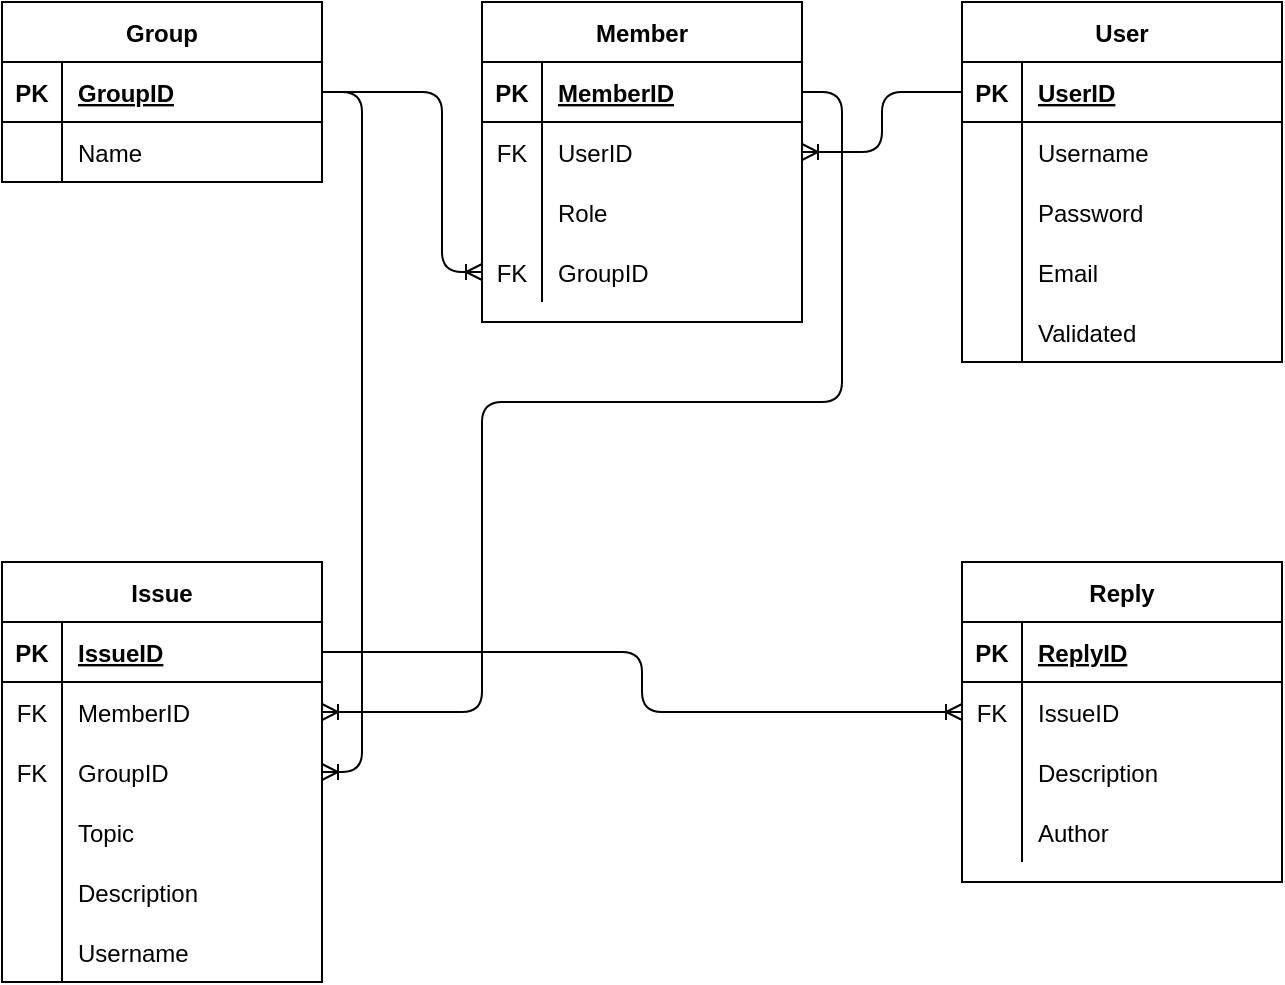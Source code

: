 <mxfile version="13.8.5" type="github">
  <diagram id="bxU3fk7m5OpbvBLP904j" name="Page-1">
    <mxGraphModel dx="1038" dy="575" grid="1" gridSize="10" guides="1" tooltips="1" connect="1" arrows="1" fold="1" page="1" pageScale="1" pageWidth="850" pageHeight="1100" math="0" shadow="0">
      <root>
        <mxCell id="0" />
        <mxCell id="1" parent="0" />
        <mxCell id="K057KEZizGarsnSes37f-97" style="edgeStyle=orthogonalEdgeStyle;rounded=1;orthogonalLoop=1;jettySize=auto;html=1;exitX=1;exitY=0.5;exitDx=0;exitDy=0;entryX=0;entryY=0.5;entryDx=0;entryDy=0;startArrow=none;startFill=0;endArrow=ERoneToMany;endFill=0;" parent="1" source="K057KEZizGarsnSes37f-45" target="K057KEZizGarsnSes37f-88" edge="1">
          <mxGeometry relative="1" as="geometry">
            <Array as="points">
              <mxPoint x="400" y="365" />
              <mxPoint x="400" y="395" />
            </Array>
          </mxGeometry>
        </mxCell>
        <mxCell id="K057KEZizGarsnSes37f-1" value="User" style="shape=table;startSize=30;container=1;collapsible=1;childLayout=tableLayout;fixedRows=1;rowLines=0;fontStyle=1;align=center;resizeLast=1;" parent="1" vertex="1">
          <mxGeometry x="560" y="40" width="160" height="180" as="geometry" />
        </mxCell>
        <mxCell id="K057KEZizGarsnSes37f-2" value="" style="shape=partialRectangle;collapsible=0;dropTarget=0;pointerEvents=0;fillColor=none;top=0;left=0;bottom=1;right=0;points=[[0,0.5],[1,0.5]];portConstraint=eastwest;" parent="K057KEZizGarsnSes37f-1" vertex="1">
          <mxGeometry y="30" width="160" height="30" as="geometry" />
        </mxCell>
        <mxCell id="K057KEZizGarsnSes37f-3" value="PK" style="shape=partialRectangle;connectable=0;fillColor=none;top=0;left=0;bottom=0;right=0;fontStyle=1;overflow=hidden;" parent="K057KEZizGarsnSes37f-2" vertex="1">
          <mxGeometry width="30" height="30" as="geometry" />
        </mxCell>
        <mxCell id="K057KEZizGarsnSes37f-4" value="UserID" style="shape=partialRectangle;connectable=0;fillColor=none;top=0;left=0;bottom=0;right=0;align=left;spacingLeft=6;fontStyle=5;overflow=hidden;" parent="K057KEZizGarsnSes37f-2" vertex="1">
          <mxGeometry x="30" width="130" height="30" as="geometry" />
        </mxCell>
        <mxCell id="K057KEZizGarsnSes37f-5" value="" style="shape=partialRectangle;collapsible=0;dropTarget=0;pointerEvents=0;fillColor=none;top=0;left=0;bottom=0;right=0;points=[[0,0.5],[1,0.5]];portConstraint=eastwest;" parent="K057KEZizGarsnSes37f-1" vertex="1">
          <mxGeometry y="60" width="160" height="30" as="geometry" />
        </mxCell>
        <mxCell id="K057KEZizGarsnSes37f-6" value="" style="shape=partialRectangle;connectable=0;fillColor=none;top=0;left=0;bottom=0;right=0;editable=1;overflow=hidden;" parent="K057KEZizGarsnSes37f-5" vertex="1">
          <mxGeometry width="30" height="30" as="geometry" />
        </mxCell>
        <mxCell id="K057KEZizGarsnSes37f-7" value="Username" style="shape=partialRectangle;connectable=0;fillColor=none;top=0;left=0;bottom=0;right=0;align=left;spacingLeft=6;overflow=hidden;" parent="K057KEZizGarsnSes37f-5" vertex="1">
          <mxGeometry x="30" width="130" height="30" as="geometry" />
        </mxCell>
        <mxCell id="K057KEZizGarsnSes37f-8" value="" style="shape=partialRectangle;collapsible=0;dropTarget=0;pointerEvents=0;fillColor=none;top=0;left=0;bottom=0;right=0;points=[[0,0.5],[1,0.5]];portConstraint=eastwest;" parent="K057KEZizGarsnSes37f-1" vertex="1">
          <mxGeometry y="90" width="160" height="30" as="geometry" />
        </mxCell>
        <mxCell id="K057KEZizGarsnSes37f-9" value="" style="shape=partialRectangle;connectable=0;fillColor=none;top=0;left=0;bottom=0;right=0;editable=1;overflow=hidden;" parent="K057KEZizGarsnSes37f-8" vertex="1">
          <mxGeometry width="30" height="30" as="geometry" />
        </mxCell>
        <mxCell id="K057KEZizGarsnSes37f-10" value="Password" style="shape=partialRectangle;connectable=0;fillColor=none;top=0;left=0;bottom=0;right=0;align=left;spacingLeft=6;overflow=hidden;" parent="K057KEZizGarsnSes37f-8" vertex="1">
          <mxGeometry x="30" width="130" height="30" as="geometry" />
        </mxCell>
        <mxCell id="K057KEZizGarsnSes37f-11" value="" style="shape=partialRectangle;collapsible=0;dropTarget=0;pointerEvents=0;fillColor=none;top=0;left=0;bottom=0;right=0;points=[[0,0.5],[1,0.5]];portConstraint=eastwest;" parent="K057KEZizGarsnSes37f-1" vertex="1">
          <mxGeometry y="120" width="160" height="30" as="geometry" />
        </mxCell>
        <mxCell id="K057KEZizGarsnSes37f-12" value="" style="shape=partialRectangle;connectable=0;fillColor=none;top=0;left=0;bottom=0;right=0;editable=1;overflow=hidden;" parent="K057KEZizGarsnSes37f-11" vertex="1">
          <mxGeometry width="30" height="30" as="geometry" />
        </mxCell>
        <mxCell id="K057KEZizGarsnSes37f-13" value="Email" style="shape=partialRectangle;connectable=0;fillColor=none;top=0;left=0;bottom=0;right=0;align=left;spacingLeft=6;overflow=hidden;" parent="K057KEZizGarsnSes37f-11" vertex="1">
          <mxGeometry x="30" width="130" height="30" as="geometry" />
        </mxCell>
        <mxCell id="gorFcoBJhtHLjQZS5to7-1" value="" style="shape=partialRectangle;collapsible=0;dropTarget=0;pointerEvents=0;fillColor=none;top=0;left=0;bottom=0;right=0;points=[[0,0.5],[1,0.5]];portConstraint=eastwest;" parent="K057KEZizGarsnSes37f-1" vertex="1">
          <mxGeometry y="150" width="160" height="30" as="geometry" />
        </mxCell>
        <mxCell id="gorFcoBJhtHLjQZS5to7-2" value="" style="shape=partialRectangle;connectable=0;fillColor=none;top=0;left=0;bottom=0;right=0;editable=1;overflow=hidden;" parent="gorFcoBJhtHLjQZS5to7-1" vertex="1">
          <mxGeometry width="30" height="30" as="geometry" />
        </mxCell>
        <mxCell id="gorFcoBJhtHLjQZS5to7-3" value="Validated" style="shape=partialRectangle;connectable=0;fillColor=none;top=0;left=0;bottom=0;right=0;align=left;spacingLeft=6;overflow=hidden;" parent="gorFcoBJhtHLjQZS5to7-1" vertex="1">
          <mxGeometry x="30" width="130" height="30" as="geometry" />
        </mxCell>
        <mxCell id="K057KEZizGarsnSes37f-19" value="Group" style="shape=table;startSize=30;container=1;collapsible=1;childLayout=tableLayout;fixedRows=1;rowLines=0;fontStyle=1;align=center;resizeLast=1;" parent="1" vertex="1">
          <mxGeometry x="80" y="40" width="160" height="90" as="geometry" />
        </mxCell>
        <mxCell id="K057KEZizGarsnSes37f-20" value="" style="shape=partialRectangle;collapsible=0;dropTarget=0;pointerEvents=0;fillColor=none;top=0;left=0;bottom=1;right=0;points=[[0,0.5],[1,0.5]];portConstraint=eastwest;" parent="K057KEZizGarsnSes37f-19" vertex="1">
          <mxGeometry y="30" width="160" height="30" as="geometry" />
        </mxCell>
        <mxCell id="K057KEZizGarsnSes37f-21" value="PK" style="shape=partialRectangle;connectable=0;fillColor=none;top=0;left=0;bottom=0;right=0;fontStyle=1;overflow=hidden;" parent="K057KEZizGarsnSes37f-20" vertex="1">
          <mxGeometry width="30" height="30" as="geometry" />
        </mxCell>
        <mxCell id="K057KEZizGarsnSes37f-22" value="GroupID" style="shape=partialRectangle;connectable=0;fillColor=none;top=0;left=0;bottom=0;right=0;align=left;spacingLeft=6;fontStyle=5;overflow=hidden;" parent="K057KEZizGarsnSes37f-20" vertex="1">
          <mxGeometry x="30" width="130" height="30" as="geometry" />
        </mxCell>
        <mxCell id="K057KEZizGarsnSes37f-23" value="" style="shape=partialRectangle;collapsible=0;dropTarget=0;pointerEvents=0;fillColor=none;top=0;left=0;bottom=0;right=0;points=[[0,0.5],[1,0.5]];portConstraint=eastwest;" parent="K057KEZizGarsnSes37f-19" vertex="1">
          <mxGeometry y="60" width="160" height="30" as="geometry" />
        </mxCell>
        <mxCell id="K057KEZizGarsnSes37f-24" value="" style="shape=partialRectangle;connectable=0;fillColor=none;top=0;left=0;bottom=0;right=0;editable=1;overflow=hidden;" parent="K057KEZizGarsnSes37f-23" vertex="1">
          <mxGeometry width="30" height="30" as="geometry" />
        </mxCell>
        <mxCell id="K057KEZizGarsnSes37f-25" value="Name" style="shape=partialRectangle;connectable=0;fillColor=none;top=0;left=0;bottom=0;right=0;align=left;spacingLeft=6;overflow=hidden;" parent="K057KEZizGarsnSes37f-23" vertex="1">
          <mxGeometry x="30" width="130" height="30" as="geometry" />
        </mxCell>
        <mxCell id="K057KEZizGarsnSes37f-61" value="Member" style="shape=table;startSize=30;container=1;collapsible=1;childLayout=tableLayout;fixedRows=1;rowLines=0;fontStyle=1;align=center;resizeLast=1;" parent="1" vertex="1">
          <mxGeometry x="320" y="40" width="160" height="160" as="geometry" />
        </mxCell>
        <mxCell id="K057KEZizGarsnSes37f-62" value="" style="shape=partialRectangle;collapsible=0;dropTarget=0;pointerEvents=0;fillColor=none;top=0;left=0;bottom=1;right=0;points=[[0,0.5],[1,0.5]];portConstraint=eastwest;" parent="K057KEZizGarsnSes37f-61" vertex="1">
          <mxGeometry y="30" width="160" height="30" as="geometry" />
        </mxCell>
        <mxCell id="K057KEZizGarsnSes37f-63" value="PK" style="shape=partialRectangle;connectable=0;fillColor=none;top=0;left=0;bottom=0;right=0;fontStyle=1;overflow=hidden;" parent="K057KEZizGarsnSes37f-62" vertex="1">
          <mxGeometry width="30" height="30" as="geometry" />
        </mxCell>
        <mxCell id="K057KEZizGarsnSes37f-64" value="MemberID" style="shape=partialRectangle;connectable=0;fillColor=none;top=0;left=0;bottom=0;right=0;align=left;spacingLeft=6;fontStyle=5;overflow=hidden;" parent="K057KEZizGarsnSes37f-62" vertex="1">
          <mxGeometry x="30" width="130" height="30" as="geometry" />
        </mxCell>
        <mxCell id="K057KEZizGarsnSes37f-65" value="" style="shape=partialRectangle;collapsible=0;dropTarget=0;pointerEvents=0;fillColor=none;top=0;left=0;bottom=0;right=0;points=[[0,0.5],[1,0.5]];portConstraint=eastwest;" parent="K057KEZizGarsnSes37f-61" vertex="1">
          <mxGeometry y="60" width="160" height="30" as="geometry" />
        </mxCell>
        <mxCell id="K057KEZizGarsnSes37f-66" value="FK" style="shape=partialRectangle;connectable=0;fillColor=none;top=0;left=0;bottom=0;right=0;editable=1;overflow=hidden;" parent="K057KEZizGarsnSes37f-65" vertex="1">
          <mxGeometry width="30" height="30" as="geometry" />
        </mxCell>
        <mxCell id="K057KEZizGarsnSes37f-67" value="UserID" style="shape=partialRectangle;connectable=0;fillColor=none;top=0;left=0;bottom=0;right=0;align=left;spacingLeft=6;overflow=hidden;" parent="K057KEZizGarsnSes37f-65" vertex="1">
          <mxGeometry x="30" width="130" height="30" as="geometry" />
        </mxCell>
        <mxCell id="K057KEZizGarsnSes37f-68" value="" style="shape=partialRectangle;collapsible=0;dropTarget=0;pointerEvents=0;fillColor=none;top=0;left=0;bottom=0;right=0;points=[[0,0.5],[1,0.5]];portConstraint=eastwest;" parent="K057KEZizGarsnSes37f-61" vertex="1">
          <mxGeometry y="90" width="160" height="30" as="geometry" />
        </mxCell>
        <mxCell id="K057KEZizGarsnSes37f-69" value="" style="shape=partialRectangle;connectable=0;fillColor=none;top=0;left=0;bottom=0;right=0;editable=1;overflow=hidden;" parent="K057KEZizGarsnSes37f-68" vertex="1">
          <mxGeometry width="30" height="30" as="geometry" />
        </mxCell>
        <mxCell id="K057KEZizGarsnSes37f-70" value="Role" style="shape=partialRectangle;connectable=0;fillColor=none;top=0;left=0;bottom=0;right=0;align=left;spacingLeft=6;overflow=hidden;" parent="K057KEZizGarsnSes37f-68" vertex="1">
          <mxGeometry x="30" width="130" height="30" as="geometry" />
        </mxCell>
        <mxCell id="C0lO07PQezxtDtZni_u9-1" value="" style="shape=partialRectangle;collapsible=0;dropTarget=0;pointerEvents=0;fillColor=none;top=0;left=0;bottom=0;right=0;points=[[0,0.5],[1,0.5]];portConstraint=eastwest;" vertex="1" parent="K057KEZizGarsnSes37f-61">
          <mxGeometry y="120" width="160" height="30" as="geometry" />
        </mxCell>
        <mxCell id="C0lO07PQezxtDtZni_u9-2" value="FK" style="shape=partialRectangle;connectable=0;fillColor=none;top=0;left=0;bottom=0;right=0;editable=1;overflow=hidden;" vertex="1" parent="C0lO07PQezxtDtZni_u9-1">
          <mxGeometry width="30" height="30" as="geometry" />
        </mxCell>
        <mxCell id="C0lO07PQezxtDtZni_u9-3" value="GroupID" style="shape=partialRectangle;connectable=0;fillColor=none;top=0;left=0;bottom=0;right=0;align=left;spacingLeft=6;overflow=hidden;" vertex="1" parent="C0lO07PQezxtDtZni_u9-1">
          <mxGeometry x="30" width="130" height="30" as="geometry" />
        </mxCell>
        <mxCell id="K057KEZizGarsnSes37f-44" value="Issue" style="shape=table;startSize=30;container=1;collapsible=1;childLayout=tableLayout;fixedRows=1;rowLines=0;fontStyle=1;align=center;resizeLast=1;" parent="1" vertex="1">
          <mxGeometry x="80" y="320" width="160" height="210" as="geometry" />
        </mxCell>
        <mxCell id="K057KEZizGarsnSes37f-45" value="" style="shape=partialRectangle;collapsible=0;dropTarget=0;pointerEvents=0;fillColor=none;top=0;left=0;bottom=1;right=0;points=[[0,0.5],[1,0.5]];portConstraint=eastwest;" parent="K057KEZizGarsnSes37f-44" vertex="1">
          <mxGeometry y="30" width="160" height="30" as="geometry" />
        </mxCell>
        <mxCell id="K057KEZizGarsnSes37f-46" value="PK" style="shape=partialRectangle;connectable=0;fillColor=none;top=0;left=0;bottom=0;right=0;fontStyle=1;overflow=hidden;" parent="K057KEZizGarsnSes37f-45" vertex="1">
          <mxGeometry width="30" height="30" as="geometry" />
        </mxCell>
        <mxCell id="K057KEZizGarsnSes37f-47" value="IssueID" style="shape=partialRectangle;connectable=0;fillColor=none;top=0;left=0;bottom=0;right=0;align=left;spacingLeft=6;fontStyle=5;overflow=hidden;" parent="K057KEZizGarsnSes37f-45" vertex="1">
          <mxGeometry x="30" width="130" height="30" as="geometry" />
        </mxCell>
        <mxCell id="K057KEZizGarsnSes37f-48" value="" style="shape=partialRectangle;collapsible=0;dropTarget=0;pointerEvents=0;fillColor=none;top=0;left=0;bottom=0;right=0;points=[[0,0.5],[1,0.5]];portConstraint=eastwest;" parent="K057KEZizGarsnSes37f-44" vertex="1">
          <mxGeometry y="60" width="160" height="30" as="geometry" />
        </mxCell>
        <mxCell id="K057KEZizGarsnSes37f-49" value="FK" style="shape=partialRectangle;connectable=0;fillColor=none;top=0;left=0;bottom=0;right=0;editable=1;overflow=hidden;" parent="K057KEZizGarsnSes37f-48" vertex="1">
          <mxGeometry width="30" height="30" as="geometry" />
        </mxCell>
        <mxCell id="K057KEZizGarsnSes37f-50" value="MemberID" style="shape=partialRectangle;connectable=0;fillColor=none;top=0;left=0;bottom=0;right=0;align=left;spacingLeft=6;overflow=hidden;" parent="K057KEZizGarsnSes37f-48" vertex="1">
          <mxGeometry x="30" width="130" height="30" as="geometry" />
        </mxCell>
        <mxCell id="-EIr2ZvPRp1JUZntUvu1-2" value="" style="shape=partialRectangle;collapsible=0;dropTarget=0;pointerEvents=0;fillColor=none;top=0;left=0;bottom=0;right=0;points=[[0,0.5],[1,0.5]];portConstraint=eastwest;" parent="K057KEZizGarsnSes37f-44" vertex="1">
          <mxGeometry y="90" width="160" height="30" as="geometry" />
        </mxCell>
        <mxCell id="-EIr2ZvPRp1JUZntUvu1-3" value="FK" style="shape=partialRectangle;connectable=0;fillColor=none;top=0;left=0;bottom=0;right=0;editable=1;overflow=hidden;" parent="-EIr2ZvPRp1JUZntUvu1-2" vertex="1">
          <mxGeometry width="30" height="30" as="geometry" />
        </mxCell>
        <mxCell id="-EIr2ZvPRp1JUZntUvu1-4" value="GroupID" style="shape=partialRectangle;connectable=0;fillColor=none;top=0;left=0;bottom=0;right=0;align=left;spacingLeft=6;overflow=hidden;" parent="-EIr2ZvPRp1JUZntUvu1-2" vertex="1">
          <mxGeometry x="30" width="130" height="30" as="geometry" />
        </mxCell>
        <mxCell id="K057KEZizGarsnSes37f-51" value="" style="shape=partialRectangle;collapsible=0;dropTarget=0;pointerEvents=0;fillColor=none;top=0;left=0;bottom=0;right=0;points=[[0,0.5],[1,0.5]];portConstraint=eastwest;" parent="K057KEZizGarsnSes37f-44" vertex="1">
          <mxGeometry y="120" width="160" height="30" as="geometry" />
        </mxCell>
        <mxCell id="K057KEZizGarsnSes37f-52" value="" style="shape=partialRectangle;connectable=0;fillColor=none;top=0;left=0;bottom=0;right=0;editable=1;overflow=hidden;" parent="K057KEZizGarsnSes37f-51" vertex="1">
          <mxGeometry width="30" height="30" as="geometry" />
        </mxCell>
        <mxCell id="K057KEZizGarsnSes37f-53" value="Topic" style="shape=partialRectangle;connectable=0;fillColor=none;top=0;left=0;bottom=0;right=0;align=left;spacingLeft=6;overflow=hidden;" parent="K057KEZizGarsnSes37f-51" vertex="1">
          <mxGeometry x="30" width="130" height="30" as="geometry" />
        </mxCell>
        <mxCell id="K057KEZizGarsnSes37f-54" value="" style="shape=partialRectangle;collapsible=0;dropTarget=0;pointerEvents=0;fillColor=none;top=0;left=0;bottom=0;right=0;points=[[0,0.5],[1,0.5]];portConstraint=eastwest;" parent="K057KEZizGarsnSes37f-44" vertex="1">
          <mxGeometry y="150" width="160" height="30" as="geometry" />
        </mxCell>
        <mxCell id="K057KEZizGarsnSes37f-55" value="" style="shape=partialRectangle;connectable=0;fillColor=none;top=0;left=0;bottom=0;right=0;editable=1;overflow=hidden;" parent="K057KEZizGarsnSes37f-54" vertex="1">
          <mxGeometry width="30" height="30" as="geometry" />
        </mxCell>
        <mxCell id="K057KEZizGarsnSes37f-56" value="Description" style="shape=partialRectangle;connectable=0;fillColor=none;top=0;left=0;bottom=0;right=0;align=left;spacingLeft=6;overflow=hidden;" parent="K057KEZizGarsnSes37f-54" vertex="1">
          <mxGeometry x="30" width="130" height="30" as="geometry" />
        </mxCell>
        <mxCell id="K057KEZizGarsnSes37f-74" value="" style="shape=partialRectangle;collapsible=0;dropTarget=0;pointerEvents=0;fillColor=none;top=0;left=0;bottom=0;right=0;points=[[0,0.5],[1,0.5]];portConstraint=eastwest;" parent="K057KEZizGarsnSes37f-44" vertex="1">
          <mxGeometry y="180" width="160" height="30" as="geometry" />
        </mxCell>
        <mxCell id="K057KEZizGarsnSes37f-75" value="" style="shape=partialRectangle;connectable=0;fillColor=none;top=0;left=0;bottom=0;right=0;editable=1;overflow=hidden;" parent="K057KEZizGarsnSes37f-74" vertex="1">
          <mxGeometry width="30" height="30" as="geometry" />
        </mxCell>
        <mxCell id="K057KEZizGarsnSes37f-76" value="Username" style="shape=partialRectangle;connectable=0;fillColor=none;top=0;left=0;bottom=0;right=0;align=left;spacingLeft=6;overflow=hidden;" parent="K057KEZizGarsnSes37f-74" vertex="1">
          <mxGeometry x="30" width="130" height="30" as="geometry" />
        </mxCell>
        <mxCell id="K057KEZizGarsnSes37f-84" value="Reply" style="shape=table;startSize=30;container=1;collapsible=1;childLayout=tableLayout;fixedRows=1;rowLines=0;fontStyle=1;align=center;resizeLast=1;" parent="1" vertex="1">
          <mxGeometry x="560" y="320" width="160" height="160" as="geometry" />
        </mxCell>
        <mxCell id="K057KEZizGarsnSes37f-85" value="" style="shape=partialRectangle;collapsible=0;dropTarget=0;pointerEvents=0;fillColor=none;top=0;left=0;bottom=1;right=0;points=[[0,0.5],[1,0.5]];portConstraint=eastwest;" parent="K057KEZizGarsnSes37f-84" vertex="1">
          <mxGeometry y="30" width="160" height="30" as="geometry" />
        </mxCell>
        <mxCell id="K057KEZizGarsnSes37f-86" value="PK" style="shape=partialRectangle;connectable=0;fillColor=none;top=0;left=0;bottom=0;right=0;fontStyle=1;overflow=hidden;" parent="K057KEZizGarsnSes37f-85" vertex="1">
          <mxGeometry width="30" height="30" as="geometry" />
        </mxCell>
        <mxCell id="K057KEZizGarsnSes37f-87" value="ReplyID" style="shape=partialRectangle;connectable=0;fillColor=none;top=0;left=0;bottom=0;right=0;align=left;spacingLeft=6;fontStyle=5;overflow=hidden;" parent="K057KEZizGarsnSes37f-85" vertex="1">
          <mxGeometry x="30" width="130" height="30" as="geometry" />
        </mxCell>
        <mxCell id="K057KEZizGarsnSes37f-88" value="" style="shape=partialRectangle;collapsible=0;dropTarget=0;pointerEvents=0;fillColor=none;top=0;left=0;bottom=0;right=0;points=[[0,0.5],[1,0.5]];portConstraint=eastwest;" parent="K057KEZizGarsnSes37f-84" vertex="1">
          <mxGeometry y="60" width="160" height="30" as="geometry" />
        </mxCell>
        <mxCell id="K057KEZizGarsnSes37f-89" value="FK" style="shape=partialRectangle;connectable=0;fillColor=none;top=0;left=0;bottom=0;right=0;editable=1;overflow=hidden;" parent="K057KEZizGarsnSes37f-88" vertex="1">
          <mxGeometry width="30" height="30" as="geometry" />
        </mxCell>
        <mxCell id="K057KEZizGarsnSes37f-90" value="IssueID" style="shape=partialRectangle;connectable=0;fillColor=none;top=0;left=0;bottom=0;right=0;align=left;spacingLeft=6;overflow=hidden;" parent="K057KEZizGarsnSes37f-88" vertex="1">
          <mxGeometry x="30" width="130" height="30" as="geometry" />
        </mxCell>
        <mxCell id="K057KEZizGarsnSes37f-91" value="" style="shape=partialRectangle;collapsible=0;dropTarget=0;pointerEvents=0;fillColor=none;top=0;left=0;bottom=0;right=0;points=[[0,0.5],[1,0.5]];portConstraint=eastwest;" parent="K057KEZizGarsnSes37f-84" vertex="1">
          <mxGeometry y="90" width="160" height="30" as="geometry" />
        </mxCell>
        <mxCell id="K057KEZizGarsnSes37f-92" value="" style="shape=partialRectangle;connectable=0;fillColor=none;top=0;left=0;bottom=0;right=0;editable=1;overflow=hidden;" parent="K057KEZizGarsnSes37f-91" vertex="1">
          <mxGeometry width="30" height="30" as="geometry" />
        </mxCell>
        <mxCell id="K057KEZizGarsnSes37f-93" value="Description" style="shape=partialRectangle;connectable=0;fillColor=none;top=0;left=0;bottom=0;right=0;align=left;spacingLeft=6;overflow=hidden;" parent="K057KEZizGarsnSes37f-91" vertex="1">
          <mxGeometry x="30" width="130" height="30" as="geometry" />
        </mxCell>
        <mxCell id="K057KEZizGarsnSes37f-94" value="" style="shape=partialRectangle;collapsible=0;dropTarget=0;pointerEvents=0;fillColor=none;top=0;left=0;bottom=0;right=0;points=[[0,0.5],[1,0.5]];portConstraint=eastwest;" parent="K057KEZizGarsnSes37f-84" vertex="1">
          <mxGeometry y="120" width="160" height="30" as="geometry" />
        </mxCell>
        <mxCell id="K057KEZizGarsnSes37f-95" value="" style="shape=partialRectangle;connectable=0;fillColor=none;top=0;left=0;bottom=0;right=0;editable=1;overflow=hidden;" parent="K057KEZizGarsnSes37f-94" vertex="1">
          <mxGeometry width="30" height="30" as="geometry" />
        </mxCell>
        <mxCell id="K057KEZizGarsnSes37f-96" value="Author" style="shape=partialRectangle;connectable=0;fillColor=none;top=0;left=0;bottom=0;right=0;align=left;spacingLeft=6;overflow=hidden;" parent="K057KEZizGarsnSes37f-94" vertex="1">
          <mxGeometry x="30" width="130" height="30" as="geometry" />
        </mxCell>
        <mxCell id="-EIr2ZvPRp1JUZntUvu1-7" style="edgeStyle=orthogonalEdgeStyle;rounded=1;orthogonalLoop=1;jettySize=auto;html=1;exitX=0;exitY=0.5;exitDx=0;exitDy=0;entryX=1;entryY=0.5;entryDx=0;entryDy=0;endArrow=ERoneToMany;endFill=0;" parent="1" source="K057KEZizGarsnSes37f-2" target="K057KEZizGarsnSes37f-65" edge="1">
          <mxGeometry relative="1" as="geometry" />
        </mxCell>
        <mxCell id="-EIr2ZvPRp1JUZntUvu1-8" style="edgeStyle=orthogonalEdgeStyle;rounded=1;orthogonalLoop=1;jettySize=auto;html=1;exitX=1;exitY=0.5;exitDx=0;exitDy=0;entryX=1;entryY=0.5;entryDx=0;entryDy=0;endArrow=ERoneToMany;endFill=0;" parent="1" source="K057KEZizGarsnSes37f-62" target="K057KEZizGarsnSes37f-48" edge="1">
          <mxGeometry relative="1" as="geometry">
            <Array as="points">
              <mxPoint x="500" y="85" />
              <mxPoint x="500" y="240" />
              <mxPoint x="320" y="240" />
              <mxPoint x="320" y="395" />
            </Array>
          </mxGeometry>
        </mxCell>
        <mxCell id="C0lO07PQezxtDtZni_u9-4" style="edgeStyle=orthogonalEdgeStyle;rounded=1;orthogonalLoop=1;jettySize=auto;html=1;exitX=0;exitY=0.5;exitDx=0;exitDy=0;entryX=1;entryY=0.5;entryDx=0;entryDy=0;startArrow=ERoneToMany;startFill=0;endArrow=none;endFill=0;" edge="1" parent="1" source="C0lO07PQezxtDtZni_u9-1" target="K057KEZizGarsnSes37f-20">
          <mxGeometry relative="1" as="geometry">
            <Array as="points">
              <mxPoint x="300" y="175" />
              <mxPoint x="300" y="85" />
            </Array>
          </mxGeometry>
        </mxCell>
        <mxCell id="C0lO07PQezxtDtZni_u9-5" style="edgeStyle=orthogonalEdgeStyle;rounded=1;orthogonalLoop=1;jettySize=auto;html=1;exitX=1;exitY=0.5;exitDx=0;exitDy=0;entryX=1;entryY=0.5;entryDx=0;entryDy=0;startArrow=none;startFill=0;endArrow=ERoneToMany;endFill=0;" edge="1" parent="1" source="K057KEZizGarsnSes37f-20" target="-EIr2ZvPRp1JUZntUvu1-2">
          <mxGeometry relative="1" as="geometry" />
        </mxCell>
      </root>
    </mxGraphModel>
  </diagram>
</mxfile>
